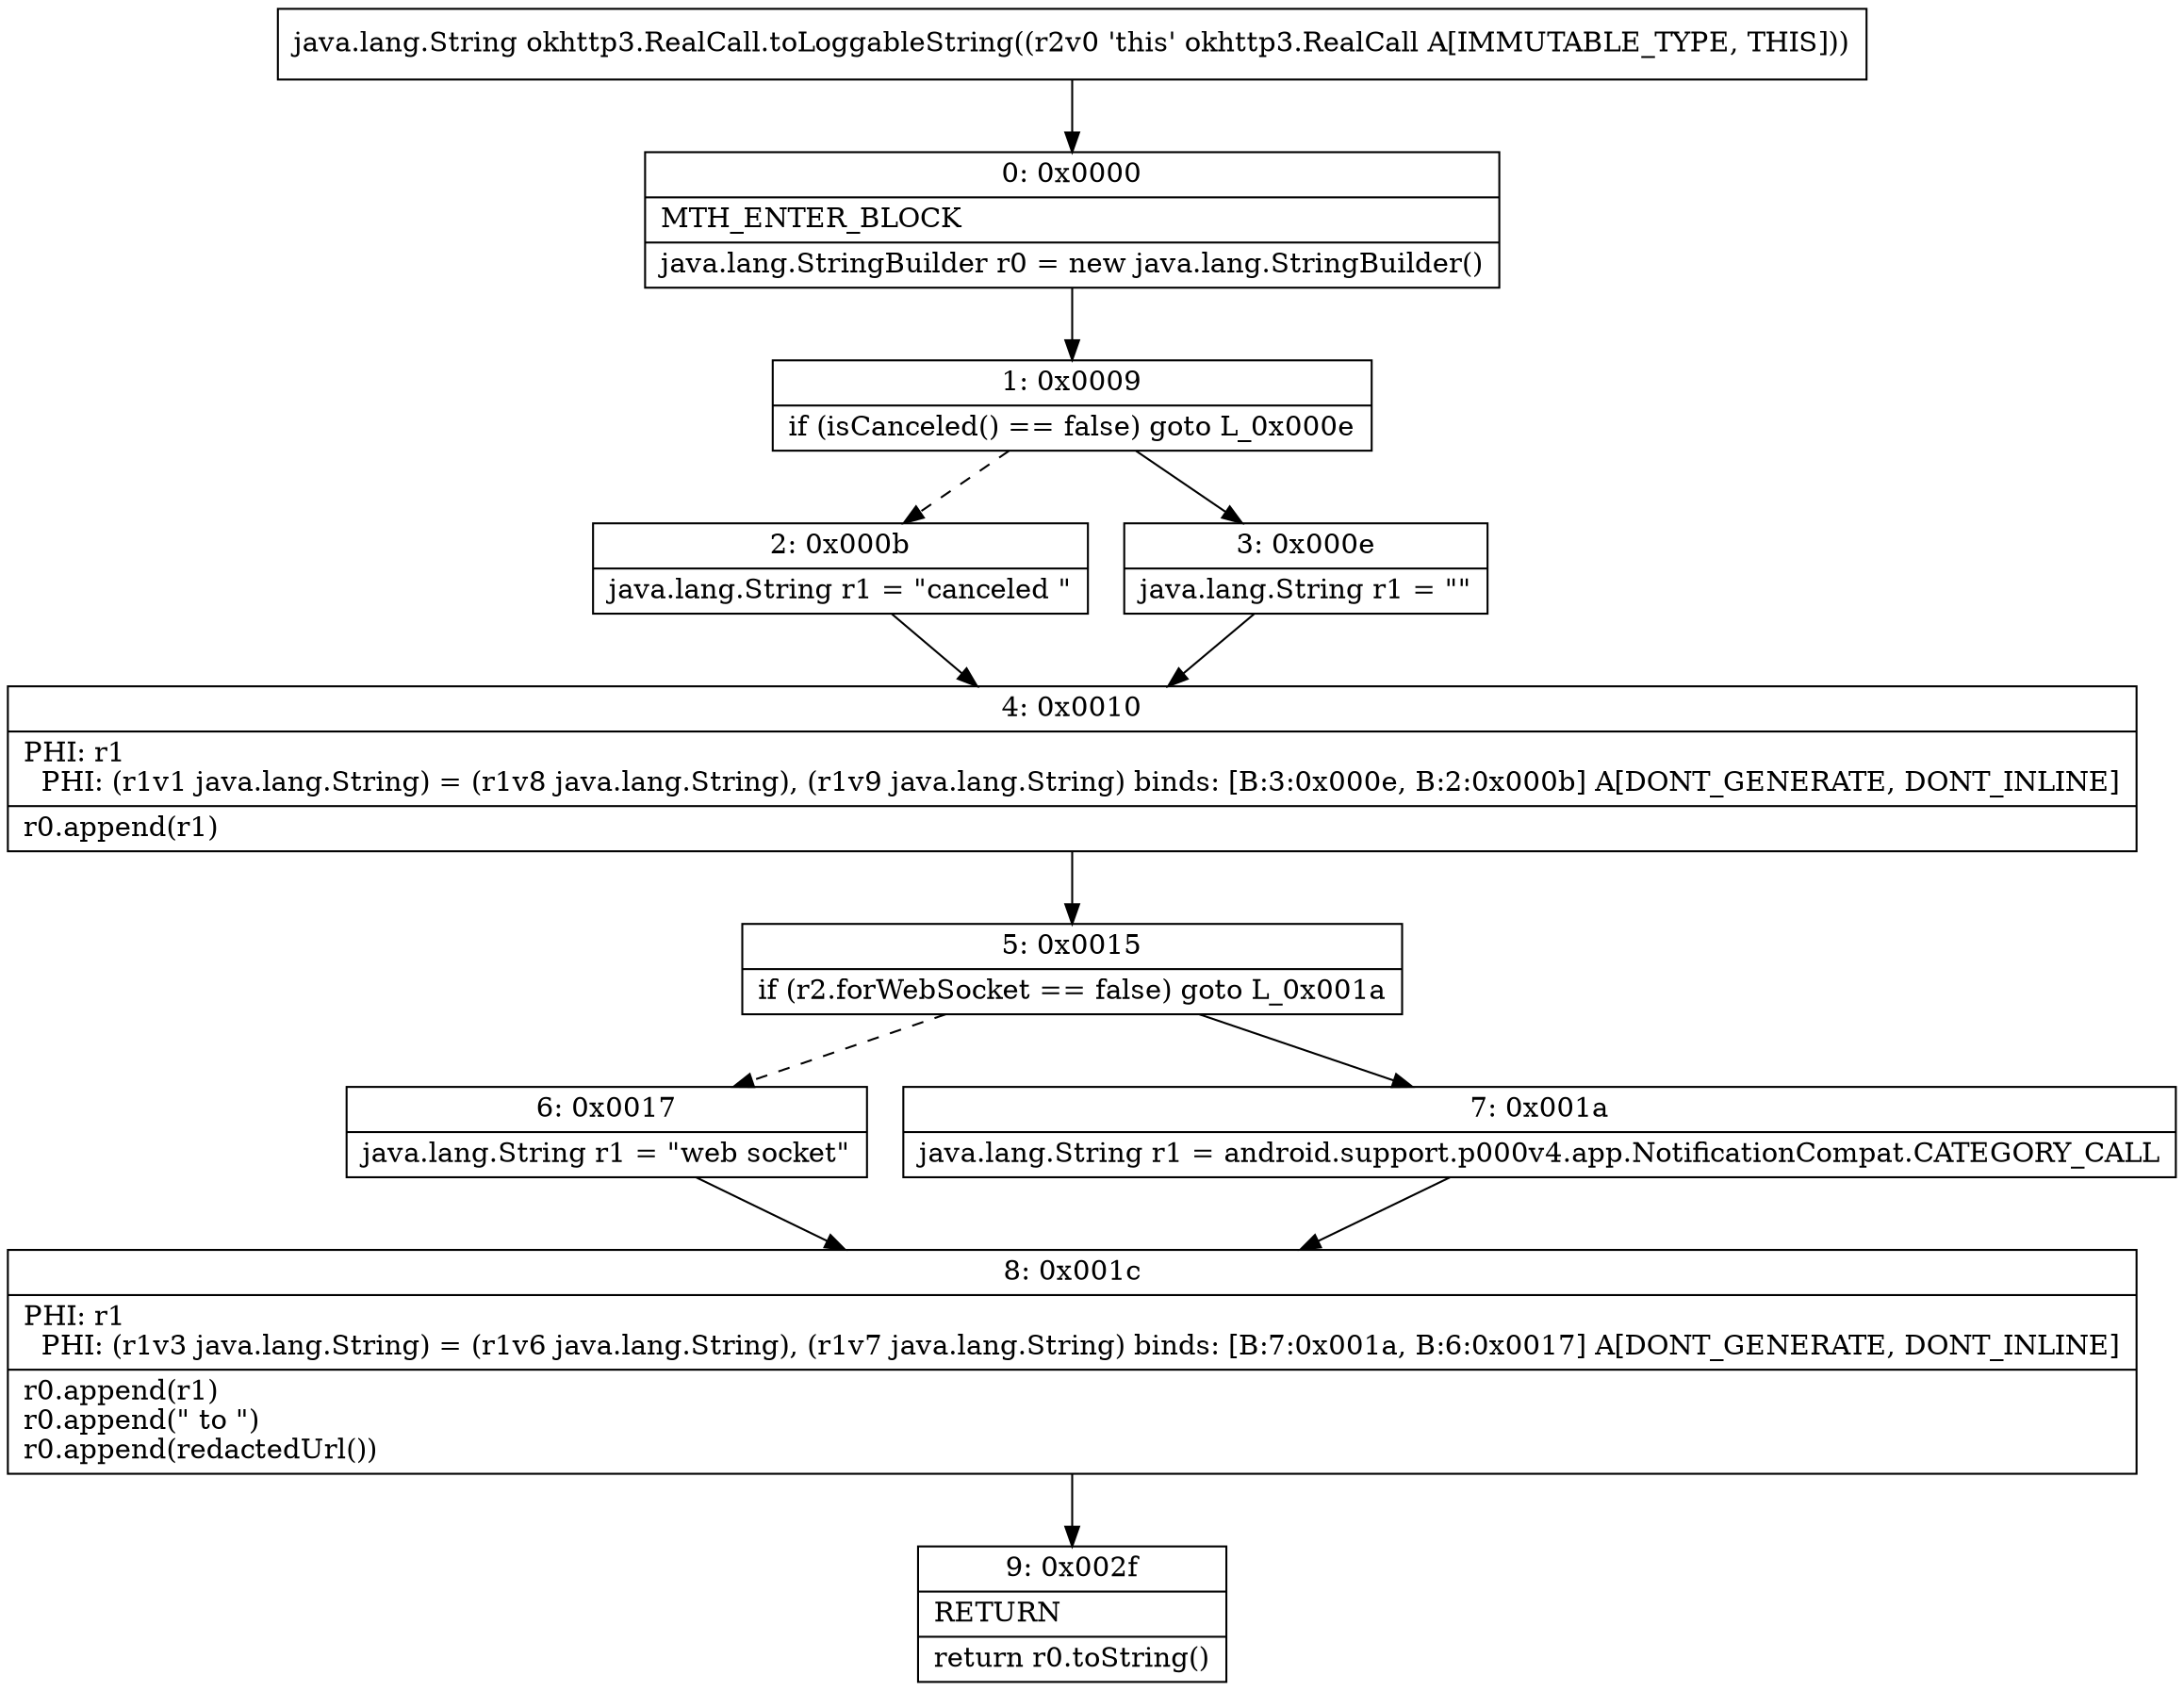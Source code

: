 digraph "CFG forokhttp3.RealCall.toLoggableString()Ljava\/lang\/String;" {
Node_0 [shape=record,label="{0\:\ 0x0000|MTH_ENTER_BLOCK\l|java.lang.StringBuilder r0 = new java.lang.StringBuilder()\l}"];
Node_1 [shape=record,label="{1\:\ 0x0009|if (isCanceled() == false) goto L_0x000e\l}"];
Node_2 [shape=record,label="{2\:\ 0x000b|java.lang.String r1 = \"canceled \"\l}"];
Node_3 [shape=record,label="{3\:\ 0x000e|java.lang.String r1 = \"\"\l}"];
Node_4 [shape=record,label="{4\:\ 0x0010|PHI: r1 \l  PHI: (r1v1 java.lang.String) = (r1v8 java.lang.String), (r1v9 java.lang.String) binds: [B:3:0x000e, B:2:0x000b] A[DONT_GENERATE, DONT_INLINE]\l|r0.append(r1)\l}"];
Node_5 [shape=record,label="{5\:\ 0x0015|if (r2.forWebSocket == false) goto L_0x001a\l}"];
Node_6 [shape=record,label="{6\:\ 0x0017|java.lang.String r1 = \"web socket\"\l}"];
Node_7 [shape=record,label="{7\:\ 0x001a|java.lang.String r1 = android.support.p000v4.app.NotificationCompat.CATEGORY_CALL\l}"];
Node_8 [shape=record,label="{8\:\ 0x001c|PHI: r1 \l  PHI: (r1v3 java.lang.String) = (r1v6 java.lang.String), (r1v7 java.lang.String) binds: [B:7:0x001a, B:6:0x0017] A[DONT_GENERATE, DONT_INLINE]\l|r0.append(r1)\lr0.append(\" to \")\lr0.append(redactedUrl())\l}"];
Node_9 [shape=record,label="{9\:\ 0x002f|RETURN\l|return r0.toString()\l}"];
MethodNode[shape=record,label="{java.lang.String okhttp3.RealCall.toLoggableString((r2v0 'this' okhttp3.RealCall A[IMMUTABLE_TYPE, THIS])) }"];
MethodNode -> Node_0;
Node_0 -> Node_1;
Node_1 -> Node_2[style=dashed];
Node_1 -> Node_3;
Node_2 -> Node_4;
Node_3 -> Node_4;
Node_4 -> Node_5;
Node_5 -> Node_6[style=dashed];
Node_5 -> Node_7;
Node_6 -> Node_8;
Node_7 -> Node_8;
Node_8 -> Node_9;
}

